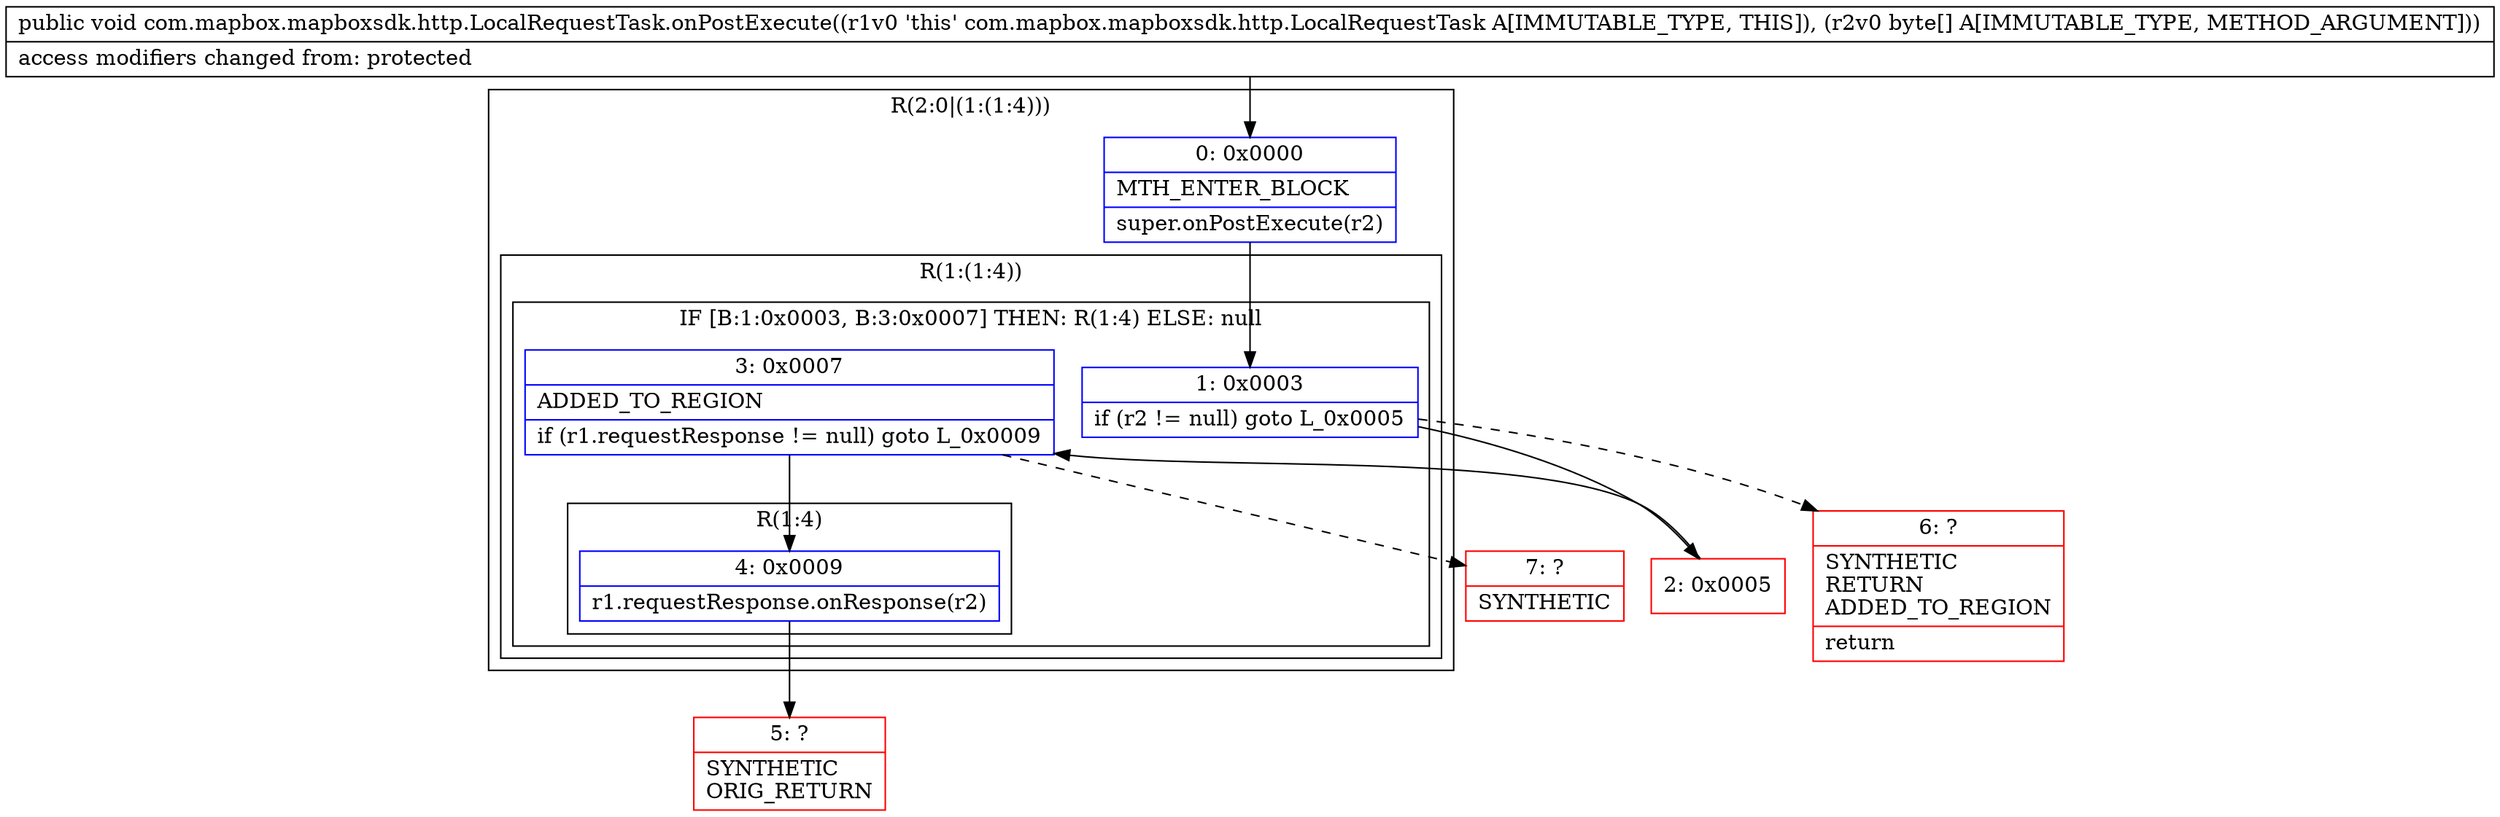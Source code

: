 digraph "CFG forcom.mapbox.mapboxsdk.http.LocalRequestTask.onPostExecute([B)V" {
subgraph cluster_Region_127742860 {
label = "R(2:0|(1:(1:4)))";
node [shape=record,color=blue];
Node_0 [shape=record,label="{0\:\ 0x0000|MTH_ENTER_BLOCK\l|super.onPostExecute(r2)\l}"];
subgraph cluster_Region_273790805 {
label = "R(1:(1:4))";
node [shape=record,color=blue];
subgraph cluster_IfRegion_1767527297 {
label = "IF [B:1:0x0003, B:3:0x0007] THEN: R(1:4) ELSE: null";
node [shape=record,color=blue];
Node_1 [shape=record,label="{1\:\ 0x0003|if (r2 != null) goto L_0x0005\l}"];
Node_3 [shape=record,label="{3\:\ 0x0007|ADDED_TO_REGION\l|if (r1.requestResponse != null) goto L_0x0009\l}"];
subgraph cluster_Region_926484006 {
label = "R(1:4)";
node [shape=record,color=blue];
Node_4 [shape=record,label="{4\:\ 0x0009|r1.requestResponse.onResponse(r2)\l}"];
}
}
}
}
Node_2 [shape=record,color=red,label="{2\:\ 0x0005}"];
Node_5 [shape=record,color=red,label="{5\:\ ?|SYNTHETIC\lORIG_RETURN\l}"];
Node_6 [shape=record,color=red,label="{6\:\ ?|SYNTHETIC\lRETURN\lADDED_TO_REGION\l|return\l}"];
Node_7 [shape=record,color=red,label="{7\:\ ?|SYNTHETIC\l}"];
MethodNode[shape=record,label="{public void com.mapbox.mapboxsdk.http.LocalRequestTask.onPostExecute((r1v0 'this' com.mapbox.mapboxsdk.http.LocalRequestTask A[IMMUTABLE_TYPE, THIS]), (r2v0 byte[] A[IMMUTABLE_TYPE, METHOD_ARGUMENT]))  | access modifiers changed from: protected\l}"];
MethodNode -> Node_0;
Node_0 -> Node_1;
Node_1 -> Node_2;
Node_1 -> Node_6[style=dashed];
Node_3 -> Node_4;
Node_3 -> Node_7[style=dashed];
Node_4 -> Node_5;
Node_2 -> Node_3;
}

